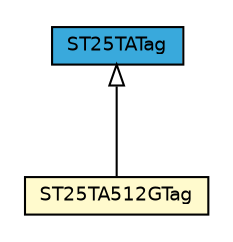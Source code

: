 #!/usr/local/bin/dot
#
# Class diagram 
# Generated by UMLGraph version R5_7_2-3-gee82a7 (http://www.umlgraph.org/)
#

digraph G {
	edge [fontname="Helvetica",fontsize=10,labelfontname="Helvetica",labelfontsize=10];
	node [fontname="Helvetica",fontsize=10,shape=plaintext];
	nodesep=0.25;
	ranksep=0.5;
	// com.st.st25sdk.type4a.st25ta.ST25TA512GTag
	c22973 [label=<<table title="com.st.st25sdk.type4a.st25ta.ST25TA512GTag" border="0" cellborder="1" cellspacing="0" cellpadding="2" port="p" bgcolor="lemonChiffon" href="./ST25TA512GTag.html">
		<tr><td><table border="0" cellspacing="0" cellpadding="1">
<tr><td align="center" balign="center"> ST25TA512GTag </td></tr>
		</table></td></tr>
		</table>>, URL="./ST25TA512GTag.html", fontname="Helvetica", fontcolor="black", fontsize=9.0];
	// com.st.st25sdk.type4a.st25ta.ST25TATag
	c22974 [label=<<table title="com.st.st25sdk.type4a.st25ta.ST25TATag" border="0" cellborder="1" cellspacing="0" cellpadding="2" port="p" bgcolor="#39a9dc" href="./ST25TATag.html">
		<tr><td><table border="0" cellspacing="0" cellpadding="1">
<tr><td align="center" balign="center"> ST25TATag </td></tr>
		</table></td></tr>
		</table>>, URL="./ST25TATag.html", fontname="Helvetica", fontcolor="black", fontsize=9.0];
	//com.st.st25sdk.type4a.st25ta.ST25TA512GTag extends com.st.st25sdk.type4a.st25ta.ST25TATag
	c22974:p -> c22973:p [dir=back,arrowtail=empty];
}

